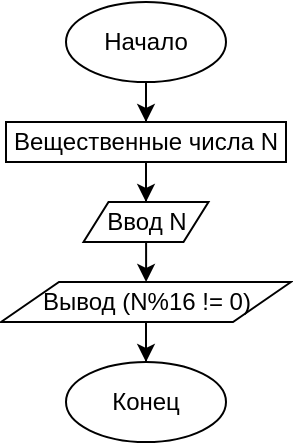 <mxfile version="13.1.14" type="device"><diagram id="Hsi1N0cberL_-BoPGEi5" name="Page-1"><mxGraphModel dx="530" dy="234" grid="1" gridSize="10" guides="1" tooltips="1" connect="1" arrows="1" fold="1" page="1" pageScale="1" pageWidth="850" pageHeight="1100" math="0" shadow="0"><root><mxCell id="0"/><mxCell id="1" parent="0"/><mxCell id="LDhQOHuRyV1jIk14AgpL-568" style="edgeStyle=orthogonalEdgeStyle;rounded=0;orthogonalLoop=1;jettySize=auto;html=1;entryX=0.5;entryY=0;entryDx=0;entryDy=0;" edge="1" parent="1" source="LDhQOHuRyV1jIk14AgpL-565" target="LDhQOHuRyV1jIk14AgpL-567"><mxGeometry relative="1" as="geometry"/></mxCell><mxCell id="LDhQOHuRyV1jIk14AgpL-565" value="Начало" style="ellipse;whiteSpace=wrap;html=1;" vertex="1" parent="1"><mxGeometry x="280" y="160" width="80" height="40" as="geometry"/></mxCell><mxCell id="LDhQOHuRyV1jIk14AgpL-571" style="edgeStyle=orthogonalEdgeStyle;rounded=0;orthogonalLoop=1;jettySize=auto;html=1;entryX=0.5;entryY=0;entryDx=0;entryDy=0;" edge="1" parent="1" source="LDhQOHuRyV1jIk14AgpL-566" target="LDhQOHuRyV1jIk14AgpL-570"><mxGeometry relative="1" as="geometry"/></mxCell><mxCell id="LDhQOHuRyV1jIk14AgpL-566" value="Ввод&amp;nbsp;N" style="shape=parallelogram;perimeter=parallelogramPerimeter;whiteSpace=wrap;html=1;" vertex="1" parent="1"><mxGeometry x="288.75" y="260" width="62.5" height="20" as="geometry"/></mxCell><mxCell id="LDhQOHuRyV1jIk14AgpL-574" style="edgeStyle=orthogonalEdgeStyle;rounded=0;orthogonalLoop=1;jettySize=auto;html=1;entryX=0.5;entryY=0;entryDx=0;entryDy=0;" edge="1" parent="1" source="LDhQOHuRyV1jIk14AgpL-567" target="LDhQOHuRyV1jIk14AgpL-566"><mxGeometry relative="1" as="geometry"/></mxCell><mxCell id="LDhQOHuRyV1jIk14AgpL-567" value="Вещественные числа N" style="rounded=0;whiteSpace=wrap;html=1;" vertex="1" parent="1"><mxGeometry x="250" y="220" width="140" height="20" as="geometry"/></mxCell><mxCell id="LDhQOHuRyV1jIk14AgpL-573" style="edgeStyle=orthogonalEdgeStyle;rounded=0;orthogonalLoop=1;jettySize=auto;html=1;" edge="1" parent="1" source="LDhQOHuRyV1jIk14AgpL-570" target="LDhQOHuRyV1jIk14AgpL-572"><mxGeometry relative="1" as="geometry"/></mxCell><mxCell id="LDhQOHuRyV1jIk14AgpL-570" value="Вывод&amp;nbsp;(N%16 != 0)" style="shape=parallelogram;perimeter=parallelogramPerimeter;whiteSpace=wrap;html=1;" vertex="1" parent="1"><mxGeometry x="247.5" y="300" width="145" height="20" as="geometry"/></mxCell><mxCell id="LDhQOHuRyV1jIk14AgpL-572" value="Конец" style="ellipse;whiteSpace=wrap;html=1;" vertex="1" parent="1"><mxGeometry x="280" y="340" width="80" height="40" as="geometry"/></mxCell></root></mxGraphModel></diagram></mxfile>
